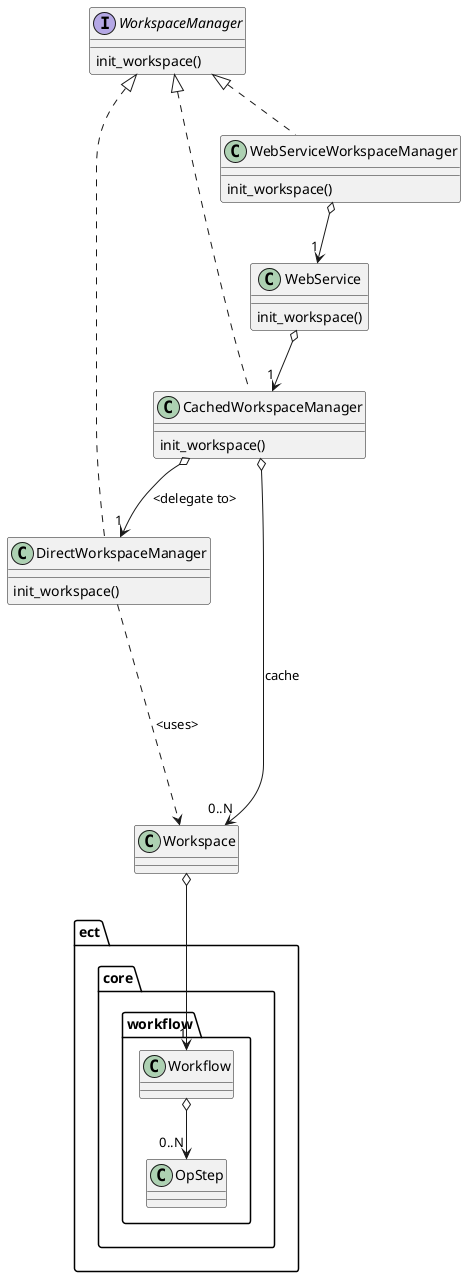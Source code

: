 @startuml

interface WorkspaceManager {
    init_workspace()
}

class DirectWorkspaceManager implements WorkspaceManager {
    init_workspace()
}

class CachedWorkspaceManager implements WorkspaceManager {
    init_workspace()
}

class WebServiceWorkspaceManager implements WorkspaceManager {
    init_workspace()
}

class WebService {
    init_workspace()
}

class Workspace {
}



DirectWorkspaceManager ..--> Workspace: <uses>
CachedWorkspaceManager o--> "1" DirectWorkspaceManager: <delegate to>
CachedWorkspaceManager o--> "0..N" Workspace: cache
WebServiceWorkspaceManager o--> "1" WebService
WebService o--> "1" CachedWorkspaceManager
Workspace o--> "1" ect.core.workflow.Workflow

ect.core.workflow.Workflow o--> "0..N" ect.core.workflow.OpStep

@enduml